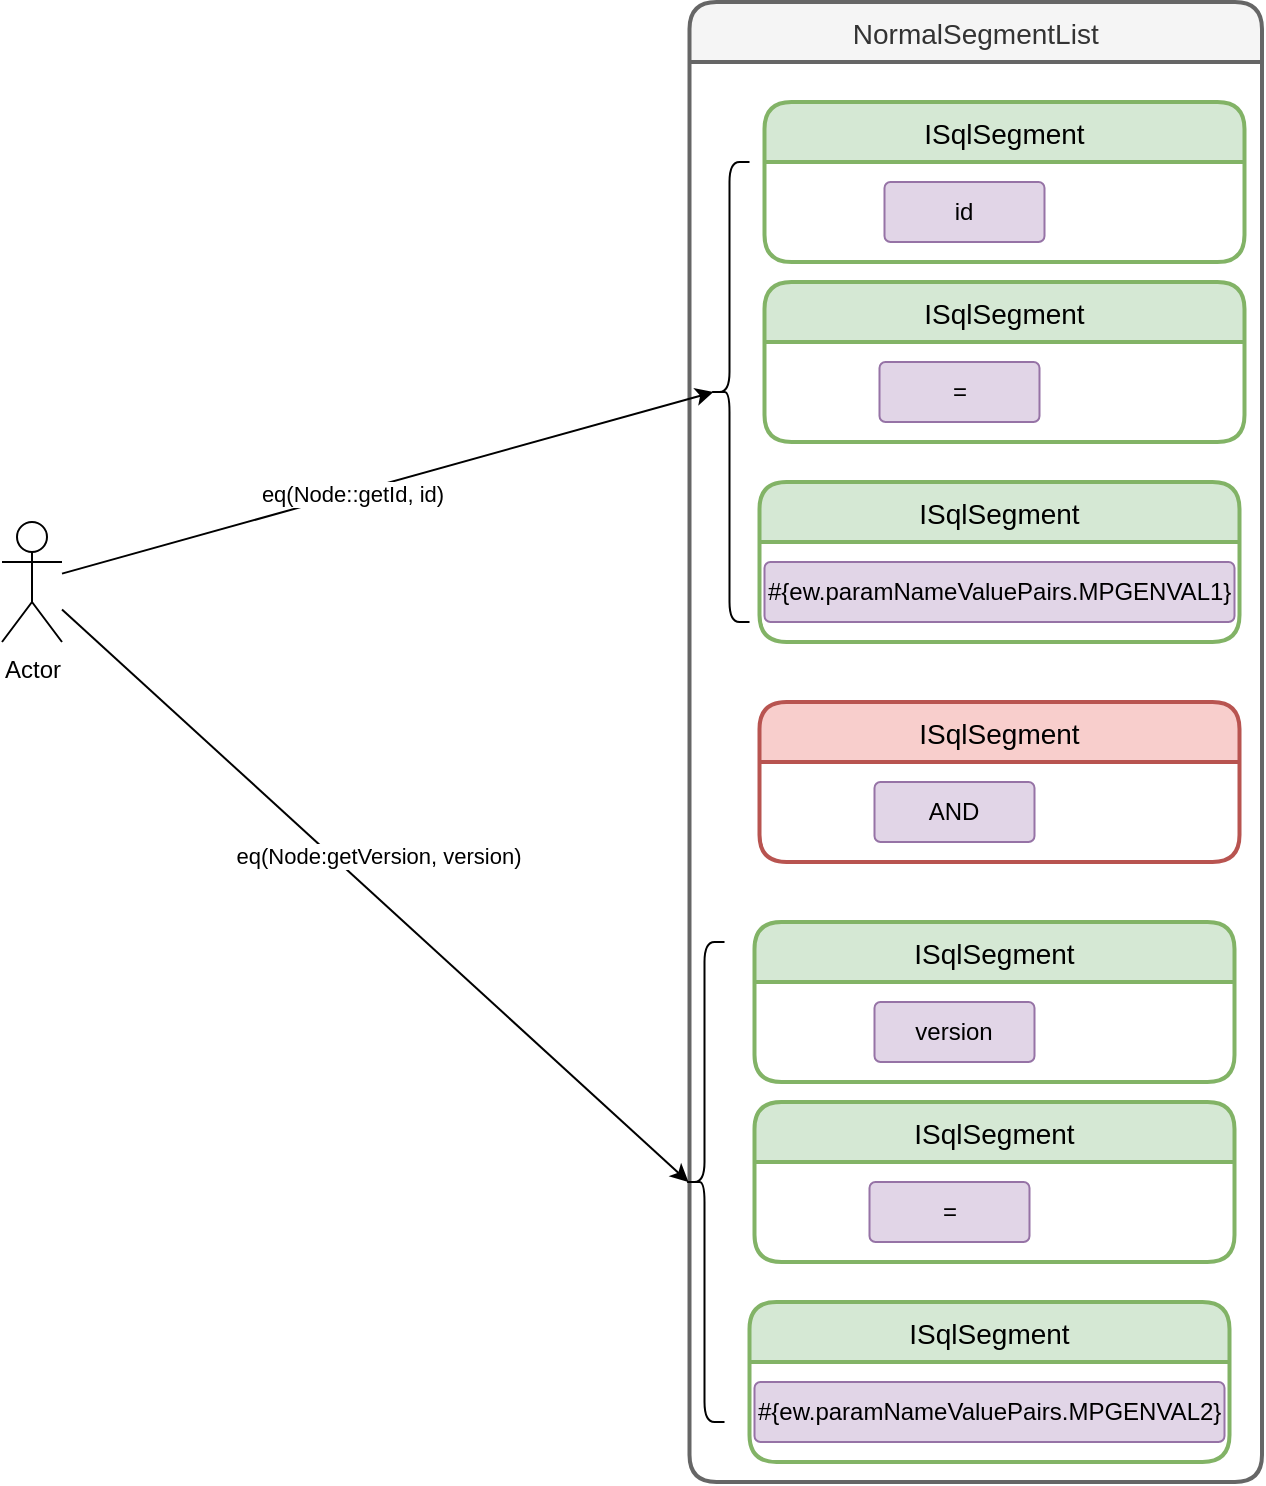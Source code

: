 <mxfile version="15.5.2" type="device"><diagram id="QY-BEr07iG2nazsXIPME" name="Page-1"><mxGraphModel dx="946" dy="557" grid="1" gridSize="10" guides="1" tooltips="1" connect="1" arrows="1" fold="1" page="1" pageScale="1" pageWidth="850" pageHeight="1100" math="0" shadow="0"><root><mxCell id="0"/><mxCell id="1" parent="0"/><mxCell id="PmL5dnPFX6nDg_z5HV-J-1" value="Actor" style="shape=umlActor;verticalLabelPosition=bottom;verticalAlign=top;html=1;outlineConnect=0;" vertex="1" parent="1"><mxGeometry x="60" y="330" width="30" height="60" as="geometry"/></mxCell><mxCell id="PmL5dnPFX6nDg_z5HV-J-2" value="NormalSegmentList" style="swimlane;childLayout=stackLayout;horizontal=1;startSize=30;horizontalStack=0;rounded=1;fontSize=14;fontStyle=0;strokeWidth=2;resizeParent=0;resizeLast=1;shadow=0;dashed=0;align=center;fillColor=#f5f5f5;strokeColor=#666666;fontColor=#333333;" vertex="1" parent="1"><mxGeometry x="403.75" y="70" width="286.25" height="740" as="geometry"/></mxCell><mxCell id="PmL5dnPFX6nDg_z5HV-J-4" value="id" style="rounded=1;arcSize=10;whiteSpace=wrap;html=1;align=center;fillColor=#e1d5e7;strokeColor=#9673a6;" vertex="1" parent="1"><mxGeometry x="501.25" y="160" width="80" height="30" as="geometry"/></mxCell><mxCell id="PmL5dnPFX6nDg_z5HV-J-5" value="" style="endArrow=classic;html=1;rounded=0;entryX=0.1;entryY=0.5;entryDx=0;entryDy=0;entryPerimeter=0;" edge="1" parent="1" source="PmL5dnPFX6nDg_z5HV-J-1" target="PmL5dnPFX6nDg_z5HV-J-26"><mxGeometry width="50" height="50" relative="1" as="geometry"><mxPoint x="180" y="370" as="sourcePoint"/><mxPoint x="420" y="310" as="targetPoint"/></mxGeometry></mxCell><mxCell id="PmL5dnPFX6nDg_z5HV-J-7" value="eq(Node::getId, id)" style="edgeLabel;html=1;align=center;verticalAlign=middle;resizable=0;points=[];" vertex="1" connectable="0" parent="PmL5dnPFX6nDg_z5HV-J-5"><mxGeometry x="-0.231" y="1" relative="1" as="geometry"><mxPoint x="20" y="-4" as="offset"/></mxGeometry></mxCell><mxCell id="PmL5dnPFX6nDg_z5HV-J-10" value="ISqlSegment" style="swimlane;childLayout=stackLayout;horizontal=1;startSize=30;horizontalStack=0;rounded=1;fontSize=14;fontStyle=0;strokeWidth=2;resizeParent=0;resizeLast=1;shadow=0;dashed=0;align=center;fillColor=#d5e8d4;strokeColor=#82b366;" vertex="1" parent="1"><mxGeometry x="441.25" y="120" width="240" height="80" as="geometry"/></mxCell><mxCell id="PmL5dnPFX6nDg_z5HV-J-12" value="=" style="rounded=1;arcSize=10;whiteSpace=wrap;html=1;align=center;fillColor=#e1d5e7;strokeColor=#9673a6;" vertex="1" parent="1"><mxGeometry x="498.75" y="250" width="80" height="30" as="geometry"/></mxCell><mxCell id="PmL5dnPFX6nDg_z5HV-J-13" value="#{ew.paramNameValuePairs.MPGENVAL1}" style="rounded=1;arcSize=10;whiteSpace=wrap;html=1;align=left;fillColor=#e1d5e7;strokeColor=#9673a6;" vertex="1" parent="1"><mxGeometry x="441.25" y="350" width="235" height="30" as="geometry"/></mxCell><mxCell id="PmL5dnPFX6nDg_z5HV-J-14" value="ISqlSegment" style="swimlane;childLayout=stackLayout;horizontal=1;startSize=30;horizontalStack=0;rounded=1;fontSize=14;fontStyle=0;strokeWidth=2;resizeParent=0;resizeLast=1;shadow=0;dashed=0;align=center;fillColor=#d5e8d4;strokeColor=#82b366;" vertex="1" parent="1"><mxGeometry x="441.25" y="210" width="240" height="80" as="geometry"/></mxCell><mxCell id="PmL5dnPFX6nDg_z5HV-J-15" value="ISqlSegment" style="swimlane;childLayout=stackLayout;horizontal=1;startSize=30;horizontalStack=0;rounded=1;fontSize=14;fontStyle=0;strokeWidth=2;resizeParent=0;resizeLast=1;shadow=0;dashed=0;align=center;fillColor=#d5e8d4;strokeColor=#82b366;" vertex="1" parent="1"><mxGeometry x="438.75" y="310" width="240" height="80" as="geometry"/></mxCell><mxCell id="PmL5dnPFX6nDg_z5HV-J-16" value="" style="endArrow=classic;html=1;rounded=0;entryX=0.1;entryY=0.5;entryDx=0;entryDy=0;entryPerimeter=0;" edge="1" parent="1" source="PmL5dnPFX6nDg_z5HV-J-1" target="PmL5dnPFX6nDg_z5HV-J-27"><mxGeometry width="50" height="50" relative="1" as="geometry"><mxPoint x="180" y="550" as="sourcePoint"/><mxPoint x="310" y="480" as="targetPoint"/></mxGeometry></mxCell><mxCell id="PmL5dnPFX6nDg_z5HV-J-17" value="eq(Node:getVersion, version)" style="edgeLabel;html=1;align=center;verticalAlign=middle;resizable=0;points=[];" vertex="1" connectable="0" parent="PmL5dnPFX6nDg_z5HV-J-16"><mxGeometry x="-0.191" relative="1" as="geometry"><mxPoint x="31" y="7" as="offset"/></mxGeometry></mxCell><mxCell id="PmL5dnPFX6nDg_z5HV-J-18" value="version" style="rounded=1;arcSize=10;whiteSpace=wrap;html=1;align=center;fillColor=#e1d5e7;strokeColor=#9673a6;" vertex="1" parent="1"><mxGeometry x="496.25" y="570" width="80" height="30" as="geometry"/></mxCell><mxCell id="PmL5dnPFX6nDg_z5HV-J-19" value="ISqlSegment" style="swimlane;childLayout=stackLayout;horizontal=1;startSize=30;horizontalStack=0;rounded=1;fontSize=14;fontStyle=0;strokeWidth=2;resizeParent=0;resizeLast=1;shadow=0;dashed=0;align=center;fillColor=#d5e8d4;strokeColor=#82b366;" vertex="1" parent="1"><mxGeometry x="436.25" y="530" width="240" height="80" as="geometry"/></mxCell><mxCell id="PmL5dnPFX6nDg_z5HV-J-20" value="=" style="rounded=1;arcSize=10;whiteSpace=wrap;html=1;align=center;fillColor=#e1d5e7;strokeColor=#9673a6;" vertex="1" parent="1"><mxGeometry x="493.75" y="660" width="80" height="30" as="geometry"/></mxCell><mxCell id="PmL5dnPFX6nDg_z5HV-J-21" value="#{ew.paramNameValuePairs.MPGENVAL2}" style="rounded=1;arcSize=10;whiteSpace=wrap;html=1;align=left;fillColor=#e1d5e7;strokeColor=#9673a6;" vertex="1" parent="1"><mxGeometry x="436.25" y="760" width="235" height="30" as="geometry"/></mxCell><mxCell id="PmL5dnPFX6nDg_z5HV-J-22" value="ISqlSegment" style="swimlane;childLayout=stackLayout;horizontal=1;startSize=30;horizontalStack=0;rounded=1;fontSize=14;fontStyle=0;strokeWidth=2;resizeParent=0;resizeLast=1;shadow=0;dashed=0;align=center;fillColor=#d5e8d4;strokeColor=#82b366;" vertex="1" parent="1"><mxGeometry x="436.25" y="620" width="240" height="80" as="geometry"/></mxCell><mxCell id="PmL5dnPFX6nDg_z5HV-J-23" value="ISqlSegment" style="swimlane;childLayout=stackLayout;horizontal=1;startSize=30;horizontalStack=0;rounded=1;fontSize=14;fontStyle=0;strokeWidth=2;resizeParent=0;resizeLast=1;shadow=0;dashed=0;align=center;fillColor=#d5e8d4;strokeColor=#82b366;" vertex="1" parent="1"><mxGeometry x="433.75" y="720" width="240" height="80" as="geometry"/></mxCell><mxCell id="PmL5dnPFX6nDg_z5HV-J-24" value="AND" style="rounded=1;arcSize=10;whiteSpace=wrap;html=1;align=center;fillColor=#e1d5e7;strokeColor=#9673a6;" vertex="1" parent="1"><mxGeometry x="496.25" y="460" width="80" height="30" as="geometry"/></mxCell><mxCell id="PmL5dnPFX6nDg_z5HV-J-25" value="ISqlSegment" style="swimlane;childLayout=stackLayout;horizontal=1;startSize=30;horizontalStack=0;rounded=1;fontSize=14;fontStyle=0;strokeWidth=2;resizeParent=0;resizeLast=1;shadow=0;dashed=0;align=center;fillColor=#f8cecc;strokeColor=#b85450;" vertex="1" parent="1"><mxGeometry x="438.75" y="420" width="240" height="80" as="geometry"/></mxCell><mxCell id="PmL5dnPFX6nDg_z5HV-J-26" value="" style="shape=curlyBracket;whiteSpace=wrap;html=1;rounded=1;align=left;" vertex="1" parent="1"><mxGeometry x="413.75" y="150" width="20" height="230" as="geometry"/></mxCell><mxCell id="PmL5dnPFX6nDg_z5HV-J-27" value="" style="shape=curlyBracket;whiteSpace=wrap;html=1;rounded=1;align=left;" vertex="1" parent="1"><mxGeometry x="401.25" y="540" width="20" height="240" as="geometry"/></mxCell></root></mxGraphModel></diagram></mxfile>